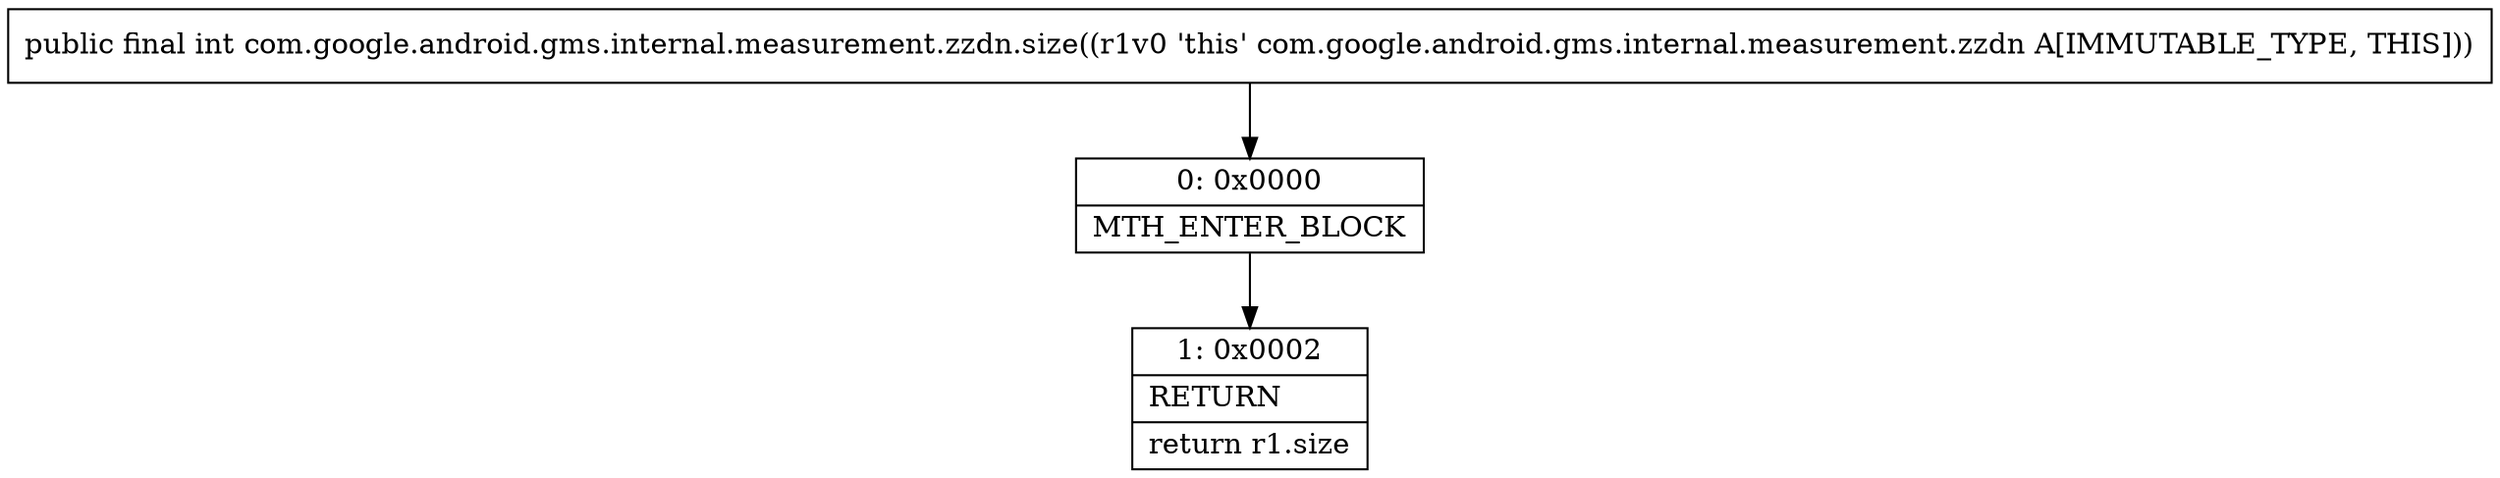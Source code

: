 digraph "CFG forcom.google.android.gms.internal.measurement.zzdn.size()I" {
Node_0 [shape=record,label="{0\:\ 0x0000|MTH_ENTER_BLOCK\l}"];
Node_1 [shape=record,label="{1\:\ 0x0002|RETURN\l|return r1.size\l}"];
MethodNode[shape=record,label="{public final int com.google.android.gms.internal.measurement.zzdn.size((r1v0 'this' com.google.android.gms.internal.measurement.zzdn A[IMMUTABLE_TYPE, THIS])) }"];
MethodNode -> Node_0;
Node_0 -> Node_1;
}

